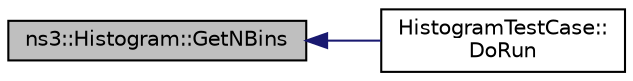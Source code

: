 digraph "ns3::Histogram::GetNBins"
{
  edge [fontname="Helvetica",fontsize="10",labelfontname="Helvetica",labelfontsize="10"];
  node [fontname="Helvetica",fontsize="10",shape=record];
  rankdir="LR";
  Node1 [label="ns3::Histogram::GetNBins",height=0.2,width=0.4,color="black", fillcolor="grey75", style="filled", fontcolor="black"];
  Node1 -> Node2 [dir="back",color="midnightblue",fontsize="10",style="solid"];
  Node2 [label="HistogramTestCase::\lDoRun",height=0.2,width=0.4,color="black", fillcolor="white", style="filled",URL="$d0/d7f/classHistogramTestCase.html#a8d45636a7bdcdb490eeb486acf5a47f1",tooltip="Implementation to actually run this TestCase. "];
}
